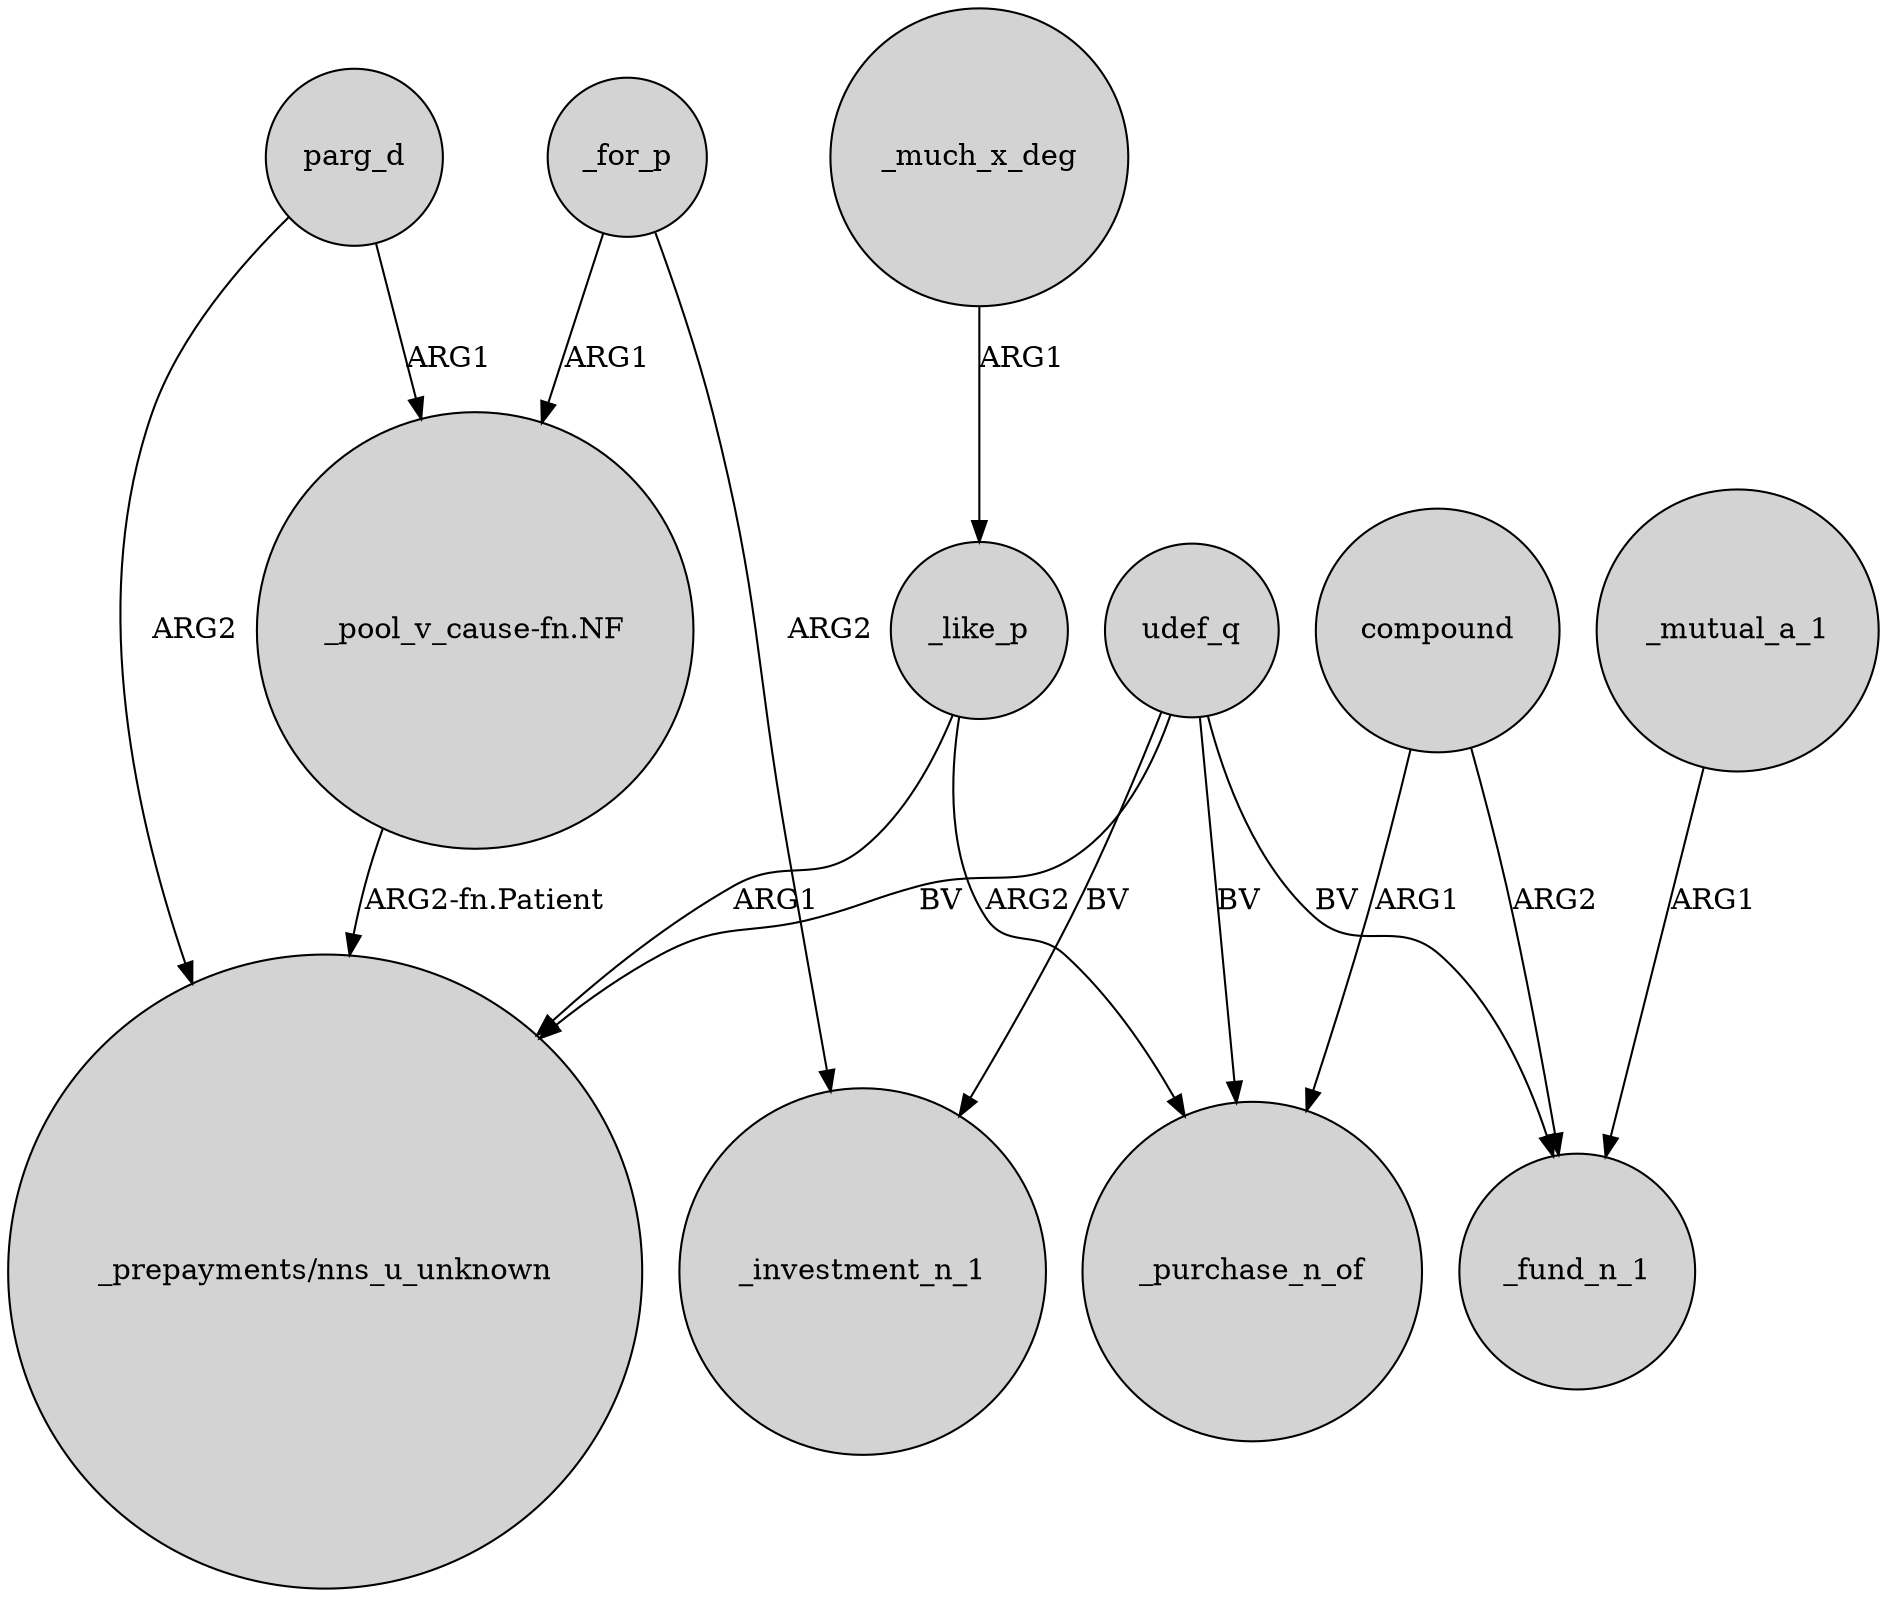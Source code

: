 digraph {
	node [shape=circle style=filled]
	_for_p -> "_pool_v_cause-fn.NF" [label=ARG1]
	udef_q -> _investment_n_1 [label=BV]
	_much_x_deg -> _like_p [label=ARG1]
	parg_d -> "_prepayments/nns_u_unknown" [label=ARG2]
	parg_d -> "_pool_v_cause-fn.NF" [label=ARG1]
	udef_q -> _fund_n_1 [label=BV]
	compound -> _fund_n_1 [label=ARG2]
	_for_p -> _investment_n_1 [label=ARG2]
	_like_p -> "_prepayments/nns_u_unknown" [label=ARG1]
	_like_p -> _purchase_n_of [label=ARG2]
	_mutual_a_1 -> _fund_n_1 [label=ARG1]
	"_pool_v_cause-fn.NF" -> "_prepayments/nns_u_unknown" [label="ARG2-fn.Patient"]
	udef_q -> "_prepayments/nns_u_unknown" [label=BV]
	udef_q -> _purchase_n_of [label=BV]
	compound -> _purchase_n_of [label=ARG1]
}
